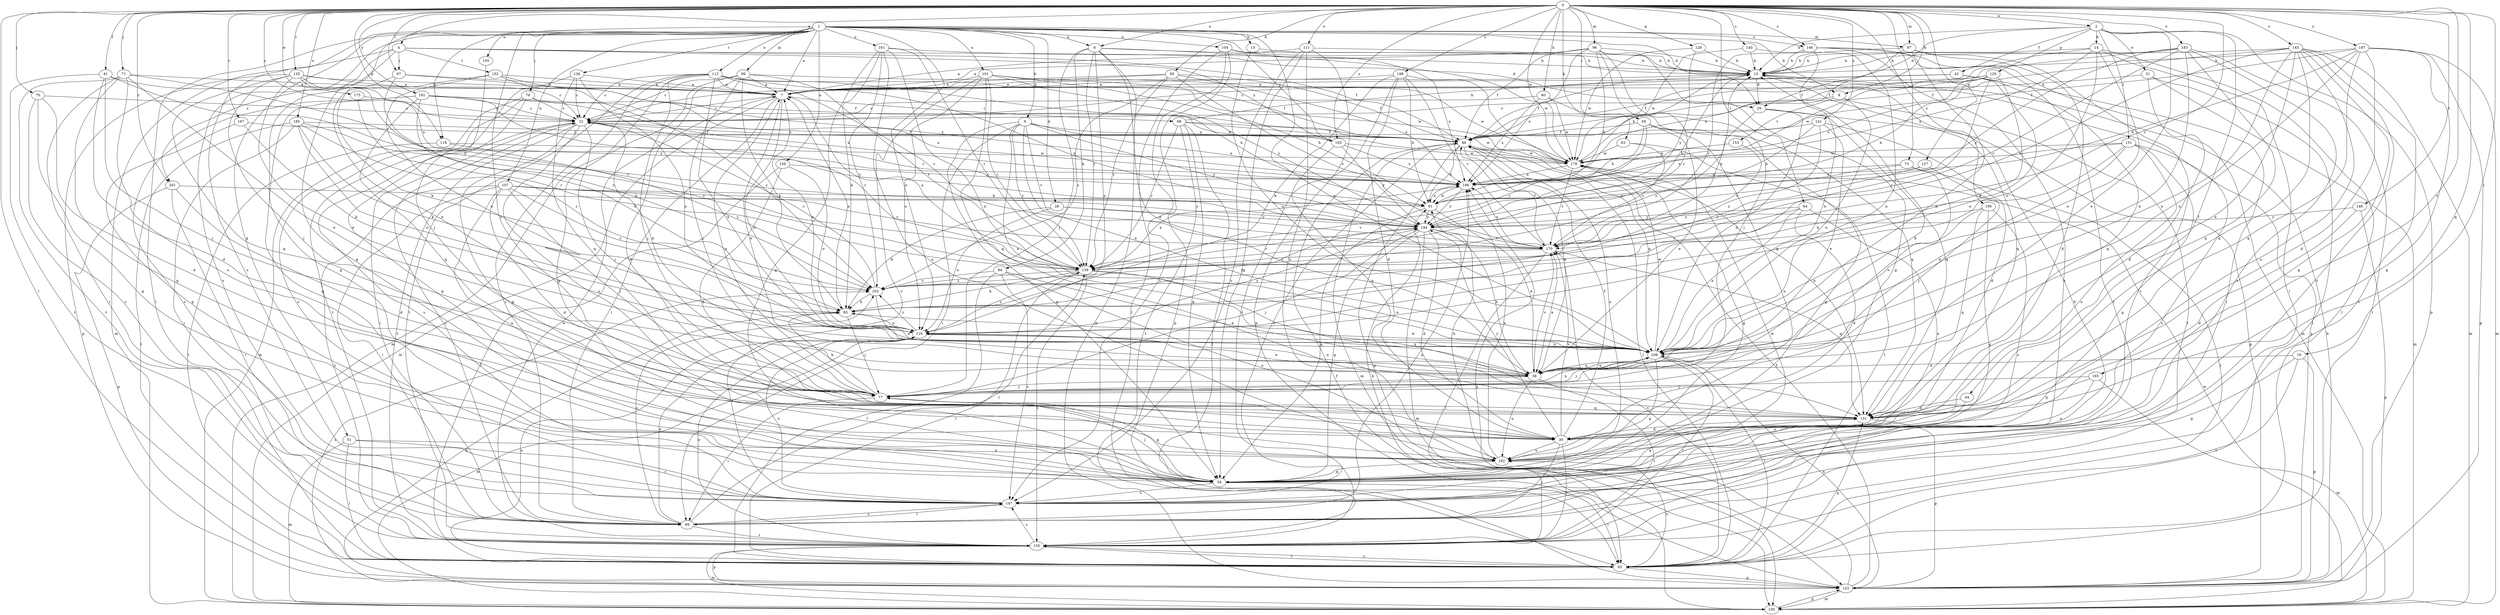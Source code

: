 strict digraph  {
0;
1;
2;
4;
6;
7;
8;
9;
13;
14;
15;
16;
22;
28;
29;
30;
31;
38;
41;
42;
44;
46;
51;
54;
59;
60;
61;
64;
65;
67;
68;
69;
70;
71;
73;
76;
77;
83;
84;
85;
93;
96;
97;
99;
100;
101;
104;
105;
107;
108;
111;
112;
116;
118;
120;
123;
126;
127;
131;
135;
136;
139;
140;
141;
143;
146;
147;
148;
151;
152;
153;
155;
156;
161;
162;
165;
167;
170;
173;
178;
183;
185;
186;
187;
190;
191;
193;
194;
198;
201;
202;
0 -> 2  [label=a];
0 -> 4  [label=a];
0 -> 6  [label=a];
0 -> 8  [label=b];
0 -> 16  [label=c];
0 -> 22  [label=c];
0 -> 41  [label=f];
0 -> 59  [label=h];
0 -> 60  [label=h];
0 -> 64  [label=i];
0 -> 65  [label=i];
0 -> 67  [label=i];
0 -> 70  [label=j];
0 -> 71  [label=j];
0 -> 73  [label=j];
0 -> 83  [label=k];
0 -> 93  [label=l];
0 -> 96  [label=m];
0 -> 97  [label=m];
0 -> 111  [label=o];
0 -> 118  [label=p];
0 -> 126  [label=q];
0 -> 127  [label=q];
0 -> 131  [label=q];
0 -> 135  [label=r];
0 -> 140  [label=s];
0 -> 141  [label=s];
0 -> 143  [label=s];
0 -> 146  [label=s];
0 -> 148  [label=t];
0 -> 165  [label=v];
0 -> 167  [label=v];
0 -> 170  [label=v];
0 -> 173  [label=w];
0 -> 178  [label=w];
0 -> 183  [label=x];
0 -> 185  [label=x];
0 -> 187  [label=y];
0 -> 190  [label=y];
0 -> 191  [label=y];
0 -> 193  [label=y];
0 -> 198  [label=z];
0 -> 201  [label=z];
1 -> 6  [label=a];
1 -> 7  [label=a];
1 -> 8  [label=b];
1 -> 9  [label=b];
1 -> 13  [label=b];
1 -> 28  [label=d];
1 -> 29  [label=d];
1 -> 51  [label=g];
1 -> 54  [label=g];
1 -> 76  [label=j];
1 -> 77  [label=j];
1 -> 93  [label=l];
1 -> 97  [label=m];
1 -> 99  [label=m];
1 -> 101  [label=n];
1 -> 104  [label=n];
1 -> 105  [label=n];
1 -> 107  [label=n];
1 -> 108  [label=n];
1 -> 112  [label=o];
1 -> 116  [label=o];
1 -> 118  [label=p];
1 -> 136  [label=r];
1 -> 146  [label=s];
1 -> 147  [label=s];
1 -> 156  [label=u];
1 -> 161  [label=u];
1 -> 193  [label=y];
1 -> 201  [label=z];
2 -> 14  [label=b];
2 -> 15  [label=b];
2 -> 29  [label=d];
2 -> 31  [label=e];
2 -> 38  [label=e];
2 -> 42  [label=f];
2 -> 44  [label=f];
2 -> 120  [label=p];
2 -> 123  [label=p];
2 -> 151  [label=t];
4 -> 29  [label=d];
4 -> 46  [label=f];
4 -> 54  [label=g];
4 -> 67  [label=i];
4 -> 100  [label=m];
4 -> 147  [label=s];
4 -> 152  [label=t];
4 -> 193  [label=y];
6 -> 15  [label=b];
6 -> 38  [label=e];
6 -> 77  [label=j];
6 -> 84  [label=k];
6 -> 116  [label=o];
6 -> 123  [label=p];
6 -> 139  [label=r];
6 -> 178  [label=w];
7 -> 22  [label=c];
7 -> 38  [label=e];
7 -> 68  [label=i];
7 -> 69  [label=i];
7 -> 100  [label=m];
7 -> 108  [label=n];
8 -> 22  [label=c];
8 -> 108  [label=n];
8 -> 153  [label=t];
8 -> 155  [label=t];
9 -> 38  [label=e];
9 -> 54  [label=g];
9 -> 69  [label=i];
9 -> 108  [label=n];
9 -> 139  [label=r];
9 -> 170  [label=v];
9 -> 186  [label=x];
9 -> 193  [label=y];
9 -> 194  [label=y];
13 -> 15  [label=b];
13 -> 108  [label=n];
14 -> 15  [label=b];
14 -> 46  [label=f];
14 -> 69  [label=i];
14 -> 93  [label=l];
14 -> 108  [label=n];
14 -> 116  [label=o];
14 -> 186  [label=x];
15 -> 7  [label=a];
15 -> 29  [label=d];
15 -> 123  [label=p];
15 -> 131  [label=q];
16 -> 38  [label=e];
16 -> 54  [label=g];
16 -> 123  [label=p];
16 -> 155  [label=t];
22 -> 46  [label=f];
22 -> 54  [label=g];
22 -> 69  [label=i];
22 -> 77  [label=j];
22 -> 108  [label=n];
22 -> 147  [label=s];
22 -> 155  [label=t];
22 -> 162  [label=u];
28 -> 85  [label=k];
28 -> 116  [label=o];
28 -> 170  [label=v];
28 -> 194  [label=y];
29 -> 108  [label=n];
29 -> 123  [label=p];
29 -> 131  [label=q];
29 -> 202  [label=z];
30 -> 46  [label=f];
30 -> 69  [label=i];
30 -> 155  [label=t];
30 -> 162  [label=u];
30 -> 170  [label=v];
30 -> 194  [label=y];
31 -> 7  [label=a];
31 -> 30  [label=d];
31 -> 93  [label=l];
31 -> 100  [label=m];
38 -> 77  [label=j];
38 -> 108  [label=n];
38 -> 116  [label=o];
38 -> 155  [label=t];
38 -> 162  [label=u];
38 -> 170  [label=v];
41 -> 7  [label=a];
41 -> 30  [label=d];
41 -> 77  [label=j];
41 -> 155  [label=t];
41 -> 194  [label=y];
42 -> 7  [label=a];
42 -> 22  [label=c];
42 -> 46  [label=f];
42 -> 69  [label=i];
42 -> 116  [label=o];
42 -> 131  [label=q];
44 -> 131  [label=q];
44 -> 162  [label=u];
46 -> 22  [label=c];
46 -> 38  [label=e];
46 -> 61  [label=h];
46 -> 93  [label=l];
46 -> 100  [label=m];
46 -> 108  [label=n];
46 -> 123  [label=p];
46 -> 147  [label=s];
46 -> 162  [label=u];
46 -> 178  [label=w];
51 -> 93  [label=l];
51 -> 100  [label=m];
51 -> 147  [label=s];
51 -> 162  [label=u];
54 -> 77  [label=j];
54 -> 93  [label=l];
54 -> 131  [label=q];
54 -> 147  [label=s];
59 -> 7  [label=a];
59 -> 22  [label=c];
59 -> 46  [label=f];
59 -> 139  [label=r];
59 -> 170  [label=v];
59 -> 186  [label=x];
59 -> 202  [label=z];
60 -> 22  [label=c];
60 -> 131  [label=q];
60 -> 178  [label=w];
60 -> 186  [label=x];
61 -> 22  [label=c];
61 -> 38  [label=e];
61 -> 54  [label=g];
61 -> 186  [label=x];
61 -> 194  [label=y];
64 -> 30  [label=d];
64 -> 108  [label=n];
64 -> 139  [label=r];
64 -> 162  [label=u];
64 -> 194  [label=y];
65 -> 38  [label=e];
65 -> 46  [label=f];
65 -> 54  [label=g];
65 -> 61  [label=h];
65 -> 139  [label=r];
65 -> 162  [label=u];
67 -> 7  [label=a];
67 -> 46  [label=f];
67 -> 85  [label=k];
67 -> 202  [label=z];
68 -> 15  [label=b];
68 -> 46  [label=f];
68 -> 54  [label=g];
68 -> 93  [label=l];
68 -> 139  [label=r];
68 -> 155  [label=t];
68 -> 178  [label=w];
69 -> 15  [label=b];
69 -> 22  [label=c];
69 -> 116  [label=o];
69 -> 139  [label=r];
69 -> 147  [label=s];
69 -> 155  [label=t];
69 -> 186  [label=x];
69 -> 202  [label=z];
70 -> 22  [label=c];
70 -> 30  [label=d];
70 -> 54  [label=g];
70 -> 147  [label=s];
71 -> 7  [label=a];
71 -> 38  [label=e];
71 -> 54  [label=g];
71 -> 69  [label=i];
71 -> 155  [label=t];
71 -> 162  [label=u];
71 -> 194  [label=y];
73 -> 38  [label=e];
73 -> 93  [label=l];
73 -> 186  [label=x];
73 -> 194  [label=y];
76 -> 22  [label=c];
76 -> 54  [label=g];
76 -> 100  [label=m];
76 -> 147  [label=s];
76 -> 186  [label=x];
77 -> 7  [label=a];
77 -> 15  [label=b];
77 -> 54  [label=g];
77 -> 69  [label=i];
77 -> 85  [label=k];
77 -> 108  [label=n];
77 -> 131  [label=q];
83 -> 93  [label=l];
83 -> 170  [label=v];
83 -> 178  [label=w];
84 -> 38  [label=e];
84 -> 93  [label=l];
84 -> 147  [label=s];
84 -> 162  [label=u];
84 -> 202  [label=z];
85 -> 7  [label=a];
85 -> 77  [label=j];
85 -> 116  [label=o];
85 -> 194  [label=y];
93 -> 116  [label=o];
93 -> 123  [label=p];
93 -> 131  [label=q];
93 -> 139  [label=r];
93 -> 155  [label=t];
93 -> 162  [label=u];
93 -> 170  [label=v];
96 -> 7  [label=a];
96 -> 15  [label=b];
96 -> 46  [label=f];
96 -> 54  [label=g];
96 -> 61  [label=h];
96 -> 77  [label=j];
96 -> 139  [label=r];
96 -> 186  [label=x];
97 -> 15  [label=b];
97 -> 30  [label=d];
97 -> 69  [label=i];
97 -> 108  [label=n];
97 -> 186  [label=x];
99 -> 7  [label=a];
99 -> 22  [label=c];
99 -> 30  [label=d];
99 -> 77  [label=j];
99 -> 85  [label=k];
99 -> 100  [label=m];
99 -> 139  [label=r];
99 -> 178  [label=w];
100 -> 46  [label=f];
100 -> 123  [label=p];
100 -> 178  [label=w];
101 -> 7  [label=a];
101 -> 46  [label=f];
101 -> 61  [label=h];
101 -> 116  [label=o];
101 -> 131  [label=q];
101 -> 139  [label=r];
101 -> 147  [label=s];
101 -> 194  [label=y];
104 -> 15  [label=b];
104 -> 93  [label=l];
104 -> 123  [label=p];
104 -> 147  [label=s];
104 -> 186  [label=x];
105 -> 77  [label=j];
107 -> 30  [label=d];
107 -> 61  [label=h];
107 -> 69  [label=i];
107 -> 77  [label=j];
107 -> 155  [label=t];
107 -> 162  [label=u];
107 -> 170  [label=v];
107 -> 194  [label=y];
107 -> 202  [label=z];
108 -> 38  [label=e];
108 -> 54  [label=g];
108 -> 77  [label=j];
108 -> 85  [label=k];
108 -> 93  [label=l];
108 -> 155  [label=t];
108 -> 178  [label=w];
111 -> 7  [label=a];
111 -> 15  [label=b];
111 -> 54  [label=g];
111 -> 123  [label=p];
111 -> 147  [label=s];
111 -> 162  [label=u];
112 -> 7  [label=a];
112 -> 22  [label=c];
112 -> 54  [label=g];
112 -> 61  [label=h];
112 -> 69  [label=i];
112 -> 77  [label=j];
112 -> 108  [label=n];
112 -> 155  [label=t];
112 -> 170  [label=v];
112 -> 178  [label=w];
112 -> 194  [label=y];
116 -> 7  [label=a];
116 -> 38  [label=e];
116 -> 100  [label=m];
116 -> 108  [label=n];
116 -> 194  [label=y];
116 -> 202  [label=z];
118 -> 93  [label=l];
118 -> 178  [label=w];
118 -> 202  [label=z];
120 -> 7  [label=a];
120 -> 46  [label=f];
120 -> 61  [label=h];
120 -> 85  [label=k];
120 -> 178  [label=w];
120 -> 186  [label=x];
120 -> 202  [label=z];
123 -> 15  [label=b];
123 -> 46  [label=f];
123 -> 85  [label=k];
123 -> 100  [label=m];
123 -> 108  [label=n];
123 -> 186  [label=x];
123 -> 202  [label=z];
126 -> 15  [label=b];
126 -> 178  [label=w];
126 -> 194  [label=y];
127 -> 77  [label=j];
127 -> 139  [label=r];
127 -> 186  [label=x];
131 -> 30  [label=d];
131 -> 123  [label=p];
135 -> 7  [label=a];
135 -> 22  [label=c];
135 -> 38  [label=e];
135 -> 77  [label=j];
135 -> 123  [label=p];
135 -> 131  [label=q];
135 -> 139  [label=r];
135 -> 186  [label=x];
136 -> 7  [label=a];
136 -> 22  [label=c];
136 -> 116  [label=o];
136 -> 131  [label=q];
136 -> 155  [label=t];
139 -> 7  [label=a];
139 -> 85  [label=k];
139 -> 108  [label=n];
139 -> 116  [label=o];
139 -> 131  [label=q];
139 -> 155  [label=t];
139 -> 186  [label=x];
139 -> 202  [label=z];
140 -> 15  [label=b];
140 -> 108  [label=n];
140 -> 178  [label=w];
141 -> 30  [label=d];
141 -> 38  [label=e];
141 -> 46  [label=f];
141 -> 61  [label=h];
141 -> 202  [label=z];
143 -> 15  [label=b];
143 -> 38  [label=e];
143 -> 46  [label=f];
143 -> 54  [label=g];
143 -> 100  [label=m];
143 -> 108  [label=n];
143 -> 131  [label=q];
143 -> 147  [label=s];
143 -> 155  [label=t];
143 -> 162  [label=u];
143 -> 170  [label=v];
146 -> 15  [label=b];
146 -> 100  [label=m];
146 -> 108  [label=n];
146 -> 147  [label=s];
146 -> 155  [label=t];
146 -> 170  [label=v];
147 -> 69  [label=i];
147 -> 116  [label=o];
147 -> 178  [label=w];
148 -> 30  [label=d];
148 -> 123  [label=p];
148 -> 194  [label=y];
151 -> 38  [label=e];
151 -> 54  [label=g];
151 -> 85  [label=k];
151 -> 147  [label=s];
151 -> 162  [label=u];
151 -> 178  [label=w];
151 -> 186  [label=x];
152 -> 7  [label=a];
152 -> 108  [label=n];
152 -> 116  [label=o];
152 -> 186  [label=x];
152 -> 202  [label=z];
153 -> 170  [label=v];
153 -> 178  [label=w];
155 -> 7  [label=a];
155 -> 61  [label=h];
155 -> 93  [label=l];
155 -> 100  [label=m];
155 -> 116  [label=o];
155 -> 123  [label=p];
155 -> 147  [label=s];
156 -> 30  [label=d];
156 -> 93  [label=l];
156 -> 116  [label=o];
156 -> 186  [label=x];
161 -> 15  [label=b];
161 -> 54  [label=g];
161 -> 85  [label=k];
161 -> 108  [label=n];
161 -> 139  [label=r];
161 -> 162  [label=u];
161 -> 202  [label=z];
162 -> 54  [label=g];
162 -> 61  [label=h];
162 -> 186  [label=x];
165 -> 77  [label=j];
165 -> 100  [label=m];
165 -> 131  [label=q];
165 -> 162  [label=u];
167 -> 46  [label=f];
167 -> 54  [label=g];
167 -> 85  [label=k];
170 -> 15  [label=b];
170 -> 38  [label=e];
170 -> 46  [label=f];
170 -> 93  [label=l];
170 -> 131  [label=q];
170 -> 139  [label=r];
170 -> 186  [label=x];
173 -> 22  [label=c];
173 -> 139  [label=r];
178 -> 15  [label=b];
178 -> 54  [label=g];
178 -> 170  [label=v];
178 -> 186  [label=x];
183 -> 15  [label=b];
183 -> 46  [label=f];
183 -> 93  [label=l];
183 -> 108  [label=n];
183 -> 131  [label=q];
183 -> 147  [label=s];
183 -> 170  [label=v];
183 -> 194  [label=y];
185 -> 46  [label=f];
185 -> 69  [label=i];
185 -> 85  [label=k];
185 -> 93  [label=l];
185 -> 116  [label=o];
185 -> 139  [label=r];
185 -> 202  [label=z];
186 -> 61  [label=h];
186 -> 194  [label=y];
187 -> 15  [label=b];
187 -> 30  [label=d];
187 -> 46  [label=f];
187 -> 54  [label=g];
187 -> 61  [label=h];
187 -> 100  [label=m];
187 -> 108  [label=n];
187 -> 123  [label=p];
187 -> 131  [label=q];
190 -> 54  [label=g];
190 -> 108  [label=n];
190 -> 131  [label=q];
190 -> 147  [label=s];
190 -> 194  [label=y];
191 -> 22  [label=c];
191 -> 54  [label=g];
191 -> 85  [label=k];
191 -> 131  [label=q];
191 -> 139  [label=r];
191 -> 147  [label=s];
191 -> 178  [label=w];
191 -> 186  [label=x];
193 -> 131  [label=q];
193 -> 178  [label=w];
193 -> 186  [label=x];
193 -> 194  [label=y];
194 -> 15  [label=b];
194 -> 30  [label=d];
194 -> 38  [label=e];
194 -> 54  [label=g];
194 -> 77  [label=j];
194 -> 100  [label=m];
194 -> 139  [label=r];
194 -> 170  [label=v];
198 -> 7  [label=a];
198 -> 30  [label=d];
198 -> 61  [label=h];
198 -> 85  [label=k];
198 -> 131  [label=q];
198 -> 155  [label=t];
198 -> 170  [label=v];
201 -> 30  [label=d];
201 -> 61  [label=h];
201 -> 69  [label=i];
201 -> 123  [label=p];
202 -> 22  [label=c];
202 -> 38  [label=e];
202 -> 85  [label=k];
}

